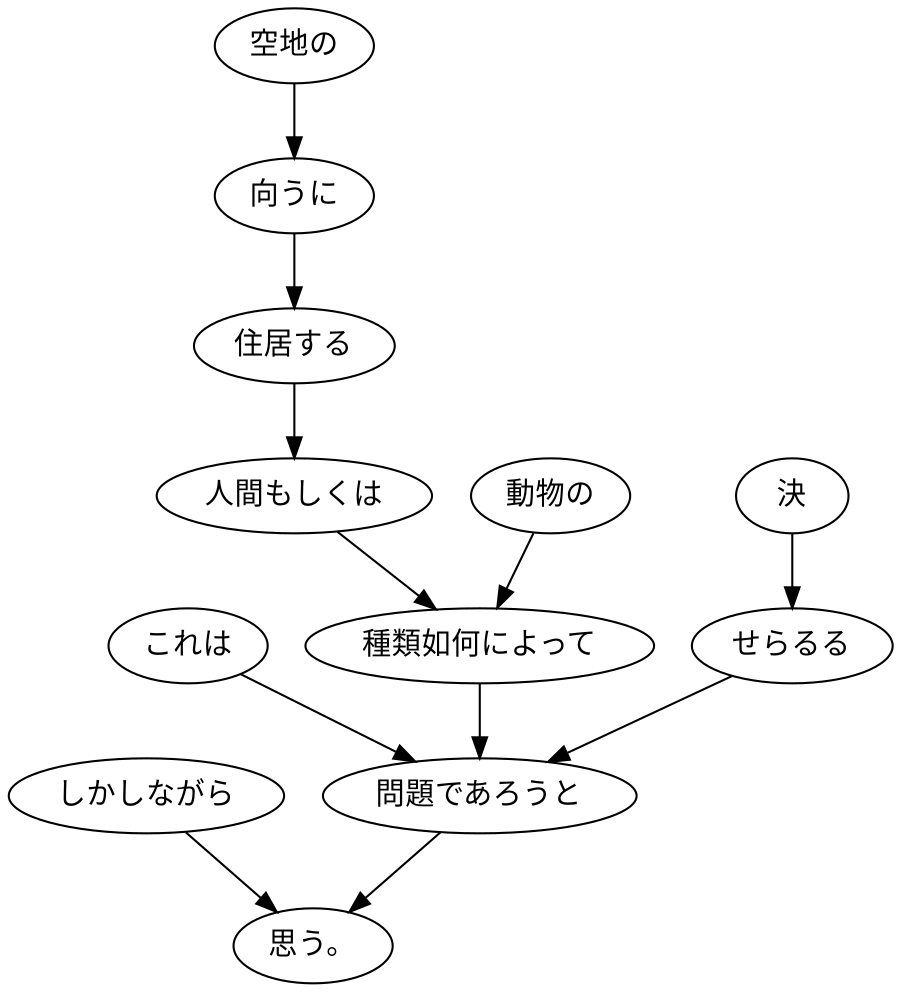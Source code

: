digraph graph4699 {
	node0 [label="しかしながら"];
	node1 [label="これは"];
	node2 [label="空地の"];
	node3 [label="向うに"];
	node4 [label="住居する"];
	node5 [label="人間もしくは"];
	node6 [label="動物の"];
	node7 [label="種類如何によって"];
	node8 [label="決"];
	node9 [label="せらるる"];
	node10 [label="問題であろうと"];
	node11 [label="思う。"];
	node0 -> node11;
	node1 -> node10;
	node2 -> node3;
	node3 -> node4;
	node4 -> node5;
	node5 -> node7;
	node6 -> node7;
	node7 -> node10;
	node8 -> node9;
	node9 -> node10;
	node10 -> node11;
}
